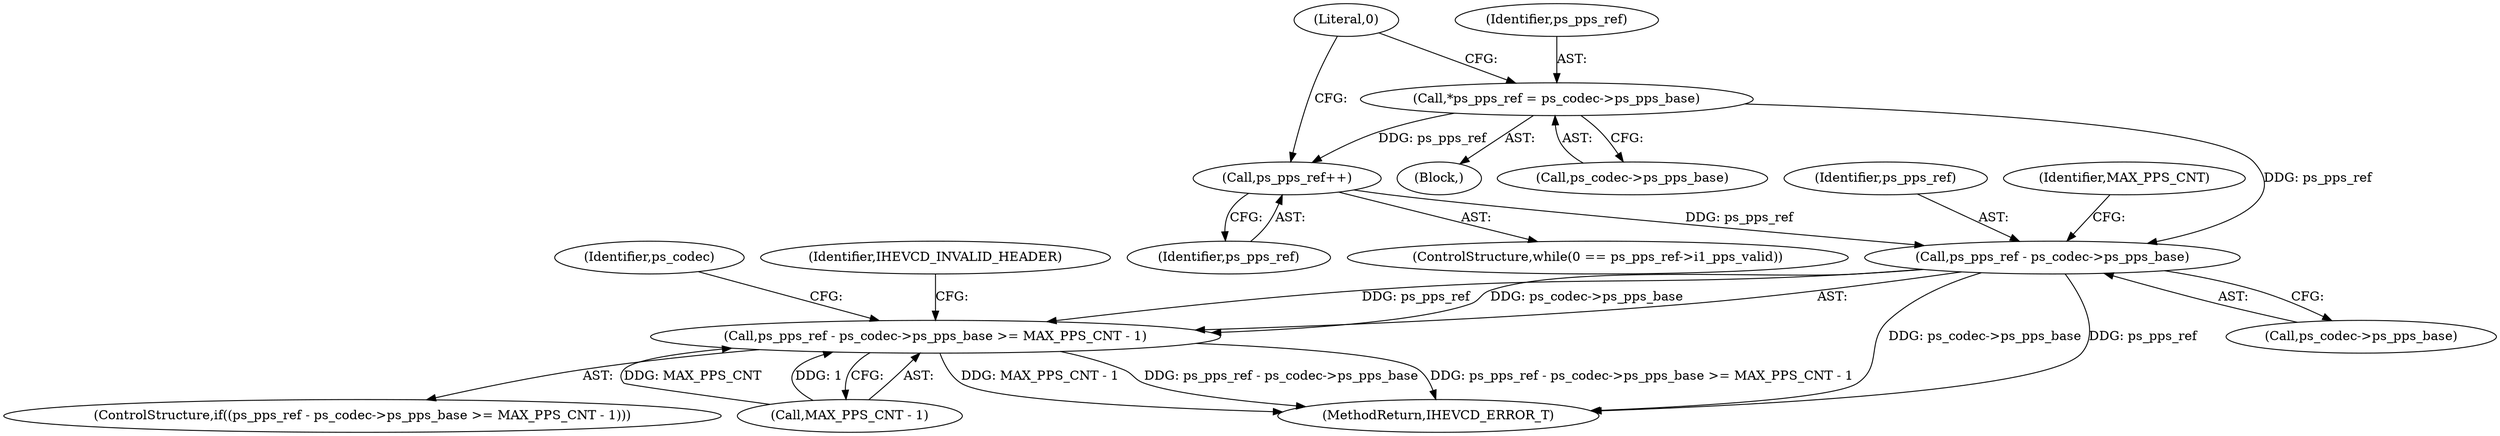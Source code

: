digraph "0_Android_a1424724a00d62ac5efa0e27953eed66850d662f@pointer" {
"1000249" [label="(Call,ps_pps_ref++)"];
"1000238" [label="(Call,*ps_pps_ref = ps_codec->ps_pps_base)"];
"1000253" [label="(Call,ps_pps_ref - ps_codec->ps_pps_base)"];
"1000252" [label="(Call,ps_pps_ref - ps_codec->ps_pps_base >= MAX_PPS_CNT - 1)"];
"1002606" [label="(MethodReturn,IHEVCD_ERROR_T)"];
"1000254" [label="(Identifier,ps_pps_ref)"];
"1000251" [label="(ControlStructure,if((ps_pps_ref - ps_codec->ps_pps_base >= MAX_PPS_CNT - 1)))"];
"1000258" [label="(Call,MAX_PPS_CNT - 1)"];
"1000259" [label="(Identifier,MAX_PPS_CNT)"];
"1000264" [label="(Identifier,ps_codec)"];
"1000253" [label="(Call,ps_pps_ref - ps_codec->ps_pps_base)"];
"1000239" [label="(Identifier,ps_pps_ref)"];
"1000252" [label="(Call,ps_pps_ref - ps_codec->ps_pps_base >= MAX_PPS_CNT - 1)"];
"1000238" [label="(Call,*ps_pps_ref = ps_codec->ps_pps_base)"];
"1000250" [label="(Identifier,ps_pps_ref)"];
"1000255" [label="(Call,ps_codec->ps_pps_base)"];
"1000249" [label="(Call,ps_pps_ref++)"];
"1000236" [label="(Block,)"];
"1000240" [label="(Call,ps_codec->ps_pps_base)"];
"1000245" [label="(Literal,0)"];
"1000243" [label="(ControlStructure,while(0 == ps_pps_ref->i1_pps_valid))"];
"1000262" [label="(Identifier,IHEVCD_INVALID_HEADER)"];
"1000249" -> "1000243"  [label="AST: "];
"1000249" -> "1000250"  [label="CFG: "];
"1000250" -> "1000249"  [label="AST: "];
"1000245" -> "1000249"  [label="CFG: "];
"1000238" -> "1000249"  [label="DDG: ps_pps_ref"];
"1000249" -> "1000253"  [label="DDG: ps_pps_ref"];
"1000238" -> "1000236"  [label="AST: "];
"1000238" -> "1000240"  [label="CFG: "];
"1000239" -> "1000238"  [label="AST: "];
"1000240" -> "1000238"  [label="AST: "];
"1000245" -> "1000238"  [label="CFG: "];
"1000238" -> "1000253"  [label="DDG: ps_pps_ref"];
"1000253" -> "1000252"  [label="AST: "];
"1000253" -> "1000255"  [label="CFG: "];
"1000254" -> "1000253"  [label="AST: "];
"1000255" -> "1000253"  [label="AST: "];
"1000259" -> "1000253"  [label="CFG: "];
"1000253" -> "1002606"  [label="DDG: ps_codec->ps_pps_base"];
"1000253" -> "1002606"  [label="DDG: ps_pps_ref"];
"1000253" -> "1000252"  [label="DDG: ps_pps_ref"];
"1000253" -> "1000252"  [label="DDG: ps_codec->ps_pps_base"];
"1000252" -> "1000251"  [label="AST: "];
"1000252" -> "1000258"  [label="CFG: "];
"1000258" -> "1000252"  [label="AST: "];
"1000262" -> "1000252"  [label="CFG: "];
"1000264" -> "1000252"  [label="CFG: "];
"1000252" -> "1002606"  [label="DDG: ps_pps_ref - ps_codec->ps_pps_base"];
"1000252" -> "1002606"  [label="DDG: ps_pps_ref - ps_codec->ps_pps_base >= MAX_PPS_CNT - 1"];
"1000252" -> "1002606"  [label="DDG: MAX_PPS_CNT - 1"];
"1000258" -> "1000252"  [label="DDG: MAX_PPS_CNT"];
"1000258" -> "1000252"  [label="DDG: 1"];
}
